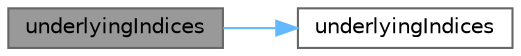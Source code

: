 digraph "underlyingIndices"
{
 // INTERACTIVE_SVG=YES
 // LATEX_PDF_SIZE
  bgcolor="transparent";
  edge [fontname=Helvetica,fontsize=10,labelfontname=Helvetica,labelfontsize=10];
  node [fontname=Helvetica,fontsize=10,shape=box,height=0.2,width=0.4];
  rankdir="LR";
  Node1 [label="underlyingIndices",height=0.2,width=0.4,color="gray40", fillcolor="grey60", style="filled", fontcolor="black",tooltip=" "];
  Node1 -> Node2 [color="steelblue1",style="solid"];
  Node2 [label="underlyingIndices",height=0.2,width=0.4,color="grey40", fillcolor="white", style="filled",URL="$classore_1_1data_1_1_portfolio.html#a0468392a4f59320d0cc9e8420ae1da67",tooltip=" "];
}
